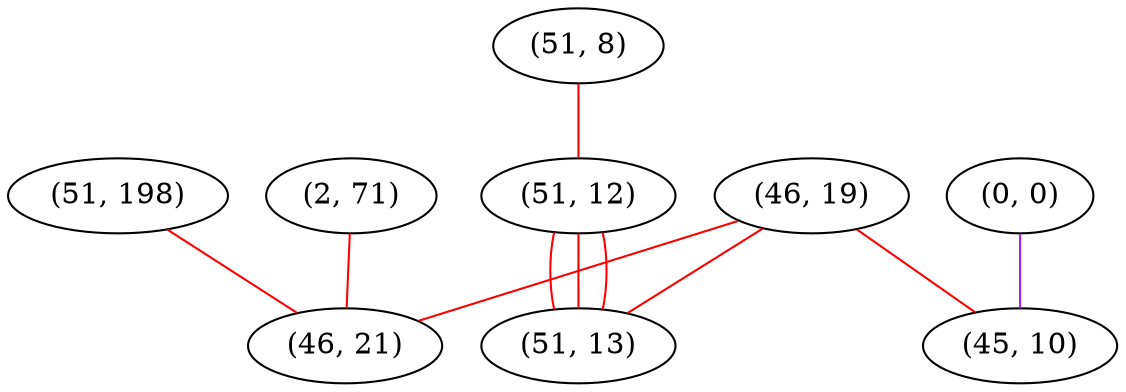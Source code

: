 graph "" {
"(2, 71)";
"(51, 8)";
"(0, 0)";
"(51, 198)";
"(46, 19)";
"(51, 12)";
"(46, 21)";
"(51, 13)";
"(45, 10)";
"(2, 71)" -- "(46, 21)"  [color=red, key=0, weight=1];
"(51, 8)" -- "(51, 12)"  [color=red, key=0, weight=1];
"(0, 0)" -- "(45, 10)"  [color=purple, key=0, weight=4];
"(51, 198)" -- "(46, 21)"  [color=red, key=0, weight=1];
"(46, 19)" -- "(45, 10)"  [color=red, key=0, weight=1];
"(46, 19)" -- "(46, 21)"  [color=red, key=0, weight=1];
"(46, 19)" -- "(51, 13)"  [color=red, key=0, weight=1];
"(51, 12)" -- "(51, 13)"  [color=red, key=0, weight=1];
"(51, 12)" -- "(51, 13)"  [color=red, key=1, weight=1];
"(51, 12)" -- "(51, 13)"  [color=red, key=2, weight=1];
}
